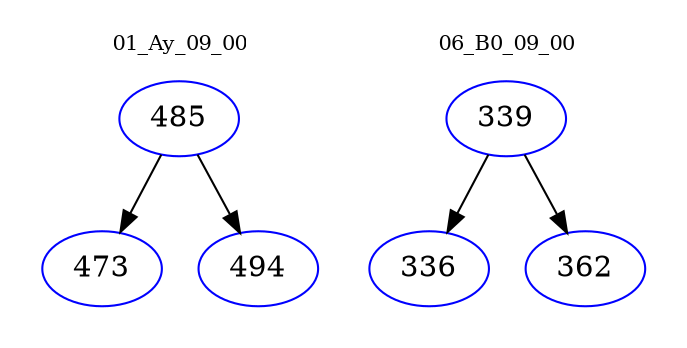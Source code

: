 digraph{
subgraph cluster_0 {
color = white
label = "01_Ay_09_00";
fontsize=10;
T0_485 [label="485", color="blue"]
T0_485 -> T0_473 [color="black"]
T0_473 [label="473", color="blue"]
T0_485 -> T0_494 [color="black"]
T0_494 [label="494", color="blue"]
}
subgraph cluster_1 {
color = white
label = "06_B0_09_00";
fontsize=10;
T1_339 [label="339", color="blue"]
T1_339 -> T1_336 [color="black"]
T1_336 [label="336", color="blue"]
T1_339 -> T1_362 [color="black"]
T1_362 [label="362", color="blue"]
}
}

